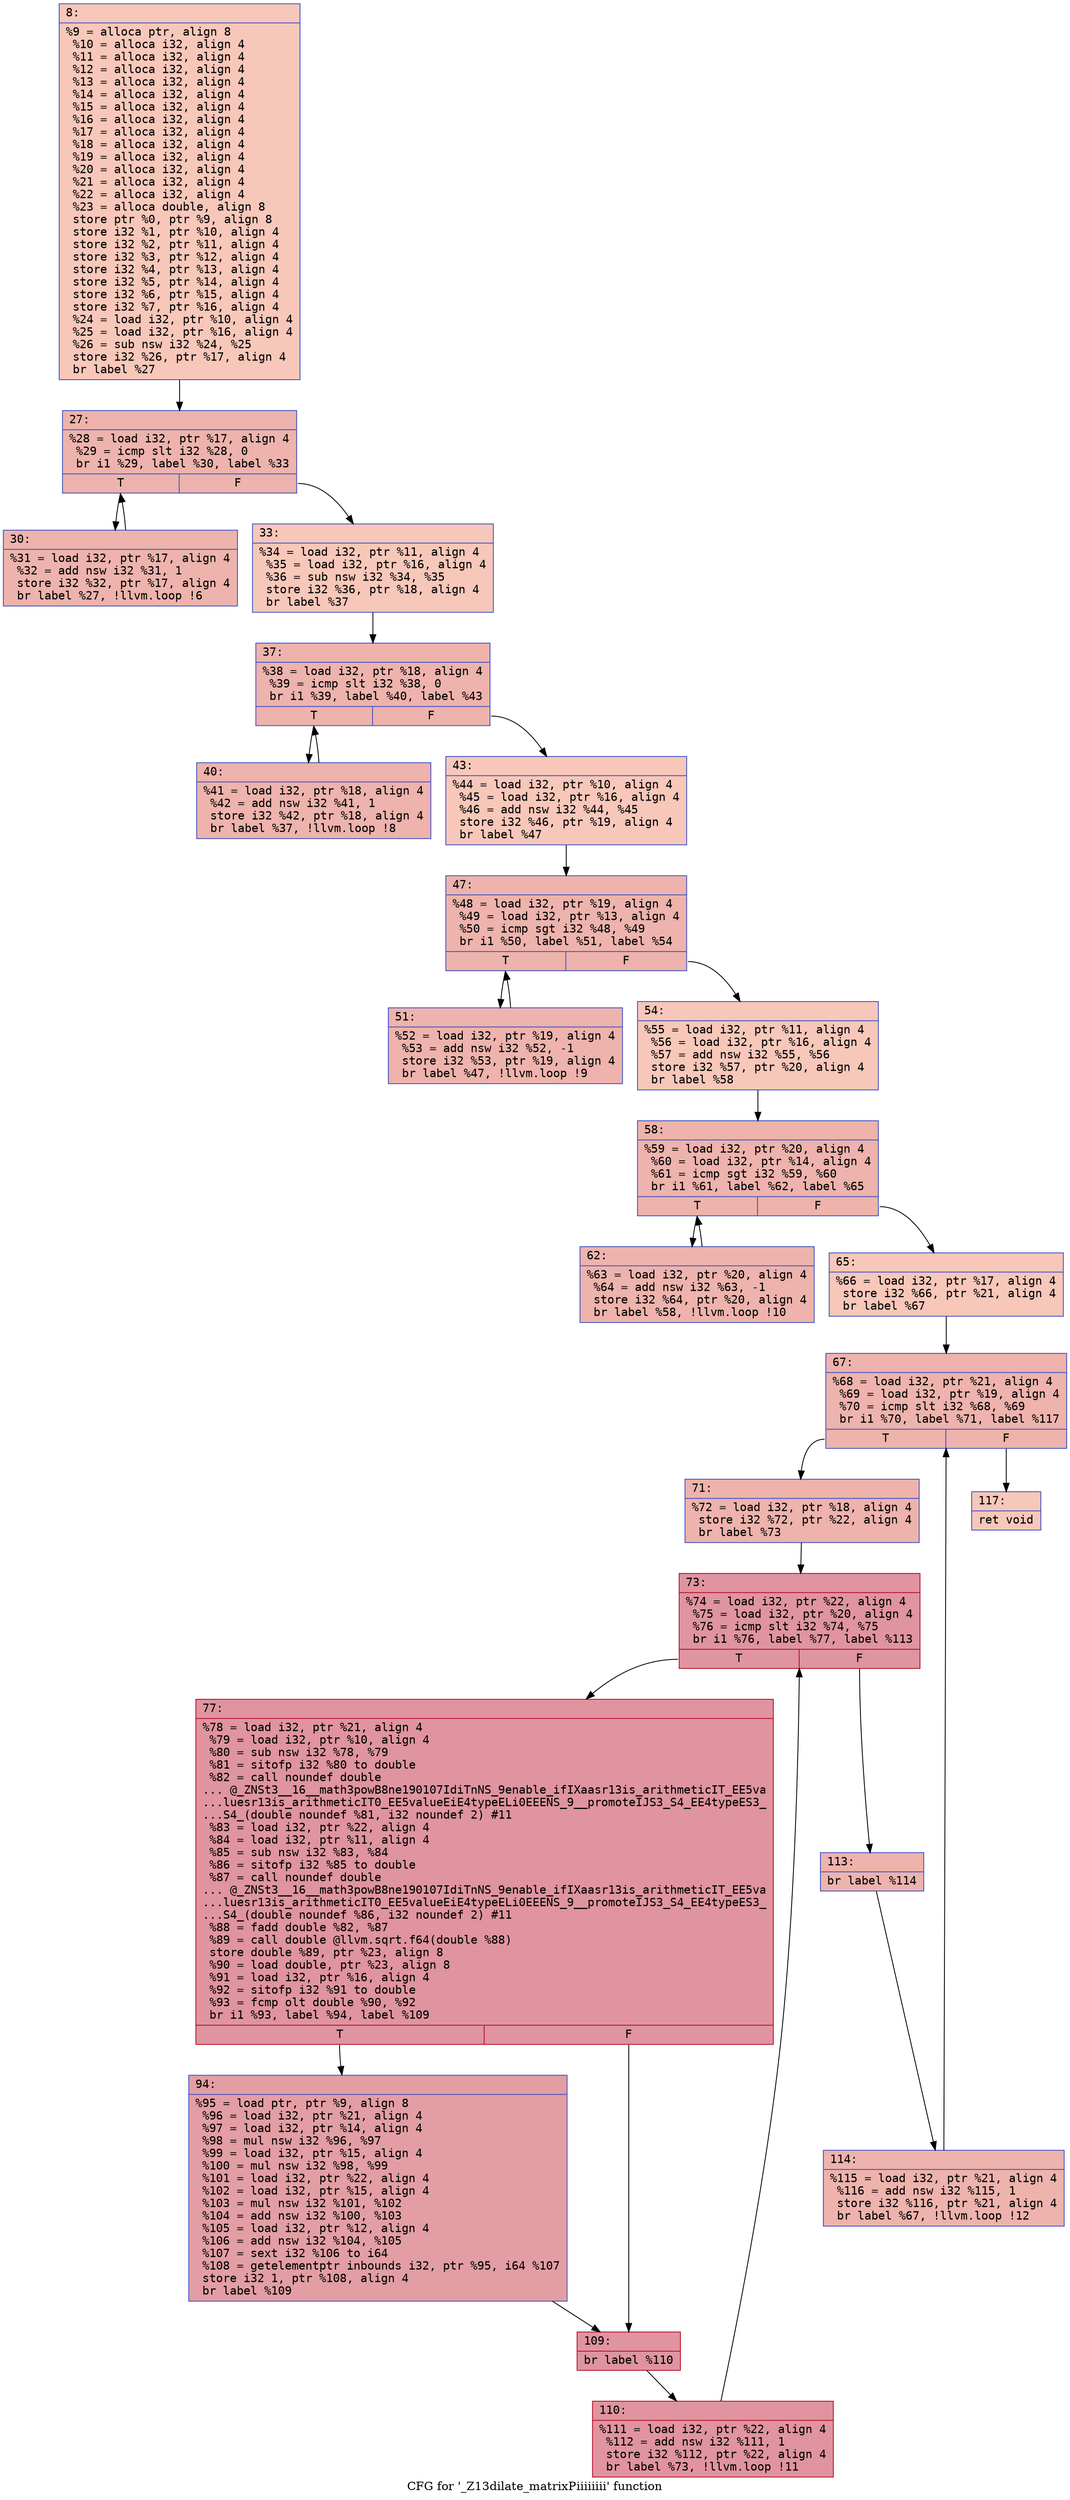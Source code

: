 digraph "CFG for '_Z13dilate_matrixPiiiiiiii' function" {
	label="CFG for '_Z13dilate_matrixPiiiiiiii' function";

	Node0x600003cff7a0 [shape=record,color="#3d50c3ff", style=filled, fillcolor="#ec7f6370" fontname="Courier",label="{8:\l|  %9 = alloca ptr, align 8\l  %10 = alloca i32, align 4\l  %11 = alloca i32, align 4\l  %12 = alloca i32, align 4\l  %13 = alloca i32, align 4\l  %14 = alloca i32, align 4\l  %15 = alloca i32, align 4\l  %16 = alloca i32, align 4\l  %17 = alloca i32, align 4\l  %18 = alloca i32, align 4\l  %19 = alloca i32, align 4\l  %20 = alloca i32, align 4\l  %21 = alloca i32, align 4\l  %22 = alloca i32, align 4\l  %23 = alloca double, align 8\l  store ptr %0, ptr %9, align 8\l  store i32 %1, ptr %10, align 4\l  store i32 %2, ptr %11, align 4\l  store i32 %3, ptr %12, align 4\l  store i32 %4, ptr %13, align 4\l  store i32 %5, ptr %14, align 4\l  store i32 %6, ptr %15, align 4\l  store i32 %7, ptr %16, align 4\l  %24 = load i32, ptr %10, align 4\l  %25 = load i32, ptr %16, align 4\l  %26 = sub nsw i32 %24, %25\l  store i32 %26, ptr %17, align 4\l  br label %27\l}"];
	Node0x600003cff7a0 -> Node0x600003cff7f0[tooltip="8 -> 27\nProbability 100.00%" ];
	Node0x600003cff7f0 [shape=record,color="#3d50c3ff", style=filled, fillcolor="#d6524470" fontname="Courier",label="{27:\l|  %28 = load i32, ptr %17, align 4\l  %29 = icmp slt i32 %28, 0\l  br i1 %29, label %30, label %33\l|{<s0>T|<s1>F}}"];
	Node0x600003cff7f0:s0 -> Node0x600003cff840[tooltip="27 -> 30\nProbability 96.88%" ];
	Node0x600003cff7f0:s1 -> Node0x600003cff890[tooltip="27 -> 33\nProbability 3.12%" ];
	Node0x600003cff840 [shape=record,color="#3d50c3ff", style=filled, fillcolor="#d6524470" fontname="Courier",label="{30:\l|  %31 = load i32, ptr %17, align 4\l  %32 = add nsw i32 %31, 1\l  store i32 %32, ptr %17, align 4\l  br label %27, !llvm.loop !6\l}"];
	Node0x600003cff840 -> Node0x600003cff7f0[tooltip="30 -> 27\nProbability 100.00%" ];
	Node0x600003cff890 [shape=record,color="#3d50c3ff", style=filled, fillcolor="#ec7f6370" fontname="Courier",label="{33:\l|  %34 = load i32, ptr %11, align 4\l  %35 = load i32, ptr %16, align 4\l  %36 = sub nsw i32 %34, %35\l  store i32 %36, ptr %18, align 4\l  br label %37\l}"];
	Node0x600003cff890 -> Node0x600003cff8e0[tooltip="33 -> 37\nProbability 100.00%" ];
	Node0x600003cff8e0 [shape=record,color="#3d50c3ff", style=filled, fillcolor="#d6524470" fontname="Courier",label="{37:\l|  %38 = load i32, ptr %18, align 4\l  %39 = icmp slt i32 %38, 0\l  br i1 %39, label %40, label %43\l|{<s0>T|<s1>F}}"];
	Node0x600003cff8e0:s0 -> Node0x600003cff930[tooltip="37 -> 40\nProbability 96.88%" ];
	Node0x600003cff8e0:s1 -> Node0x600003cff980[tooltip="37 -> 43\nProbability 3.12%" ];
	Node0x600003cff930 [shape=record,color="#3d50c3ff", style=filled, fillcolor="#d6524470" fontname="Courier",label="{40:\l|  %41 = load i32, ptr %18, align 4\l  %42 = add nsw i32 %41, 1\l  store i32 %42, ptr %18, align 4\l  br label %37, !llvm.loop !8\l}"];
	Node0x600003cff930 -> Node0x600003cff8e0[tooltip="40 -> 37\nProbability 100.00%" ];
	Node0x600003cff980 [shape=record,color="#3d50c3ff", style=filled, fillcolor="#ec7f6370" fontname="Courier",label="{43:\l|  %44 = load i32, ptr %10, align 4\l  %45 = load i32, ptr %16, align 4\l  %46 = add nsw i32 %44, %45\l  store i32 %46, ptr %19, align 4\l  br label %47\l}"];
	Node0x600003cff980 -> Node0x600003cff9d0[tooltip="43 -> 47\nProbability 100.00%" ];
	Node0x600003cff9d0 [shape=record,color="#3d50c3ff", style=filled, fillcolor="#d6524470" fontname="Courier",label="{47:\l|  %48 = load i32, ptr %19, align 4\l  %49 = load i32, ptr %13, align 4\l  %50 = icmp sgt i32 %48, %49\l  br i1 %50, label %51, label %54\l|{<s0>T|<s1>F}}"];
	Node0x600003cff9d0:s0 -> Node0x600003cffa20[tooltip="47 -> 51\nProbability 96.88%" ];
	Node0x600003cff9d0:s1 -> Node0x600003cffa70[tooltip="47 -> 54\nProbability 3.12%" ];
	Node0x600003cffa20 [shape=record,color="#3d50c3ff", style=filled, fillcolor="#d6524470" fontname="Courier",label="{51:\l|  %52 = load i32, ptr %19, align 4\l  %53 = add nsw i32 %52, -1\l  store i32 %53, ptr %19, align 4\l  br label %47, !llvm.loop !9\l}"];
	Node0x600003cffa20 -> Node0x600003cff9d0[tooltip="51 -> 47\nProbability 100.00%" ];
	Node0x600003cffa70 [shape=record,color="#3d50c3ff", style=filled, fillcolor="#ec7f6370" fontname="Courier",label="{54:\l|  %55 = load i32, ptr %11, align 4\l  %56 = load i32, ptr %16, align 4\l  %57 = add nsw i32 %55, %56\l  store i32 %57, ptr %20, align 4\l  br label %58\l}"];
	Node0x600003cffa70 -> Node0x600003cffac0[tooltip="54 -> 58\nProbability 100.00%" ];
	Node0x600003cffac0 [shape=record,color="#3d50c3ff", style=filled, fillcolor="#d6524470" fontname="Courier",label="{58:\l|  %59 = load i32, ptr %20, align 4\l  %60 = load i32, ptr %14, align 4\l  %61 = icmp sgt i32 %59, %60\l  br i1 %61, label %62, label %65\l|{<s0>T|<s1>F}}"];
	Node0x600003cffac0:s0 -> Node0x600003cffb10[tooltip="58 -> 62\nProbability 96.88%" ];
	Node0x600003cffac0:s1 -> Node0x600003cffb60[tooltip="58 -> 65\nProbability 3.12%" ];
	Node0x600003cffb10 [shape=record,color="#3d50c3ff", style=filled, fillcolor="#d6524470" fontname="Courier",label="{62:\l|  %63 = load i32, ptr %20, align 4\l  %64 = add nsw i32 %63, -1\l  store i32 %64, ptr %20, align 4\l  br label %58, !llvm.loop !10\l}"];
	Node0x600003cffb10 -> Node0x600003cffac0[tooltip="62 -> 58\nProbability 100.00%" ];
	Node0x600003cffb60 [shape=record,color="#3d50c3ff", style=filled, fillcolor="#ec7f6370" fontname="Courier",label="{65:\l|  %66 = load i32, ptr %17, align 4\l  store i32 %66, ptr %21, align 4\l  br label %67\l}"];
	Node0x600003cffb60 -> Node0x600003cffbb0[tooltip="65 -> 67\nProbability 100.00%" ];
	Node0x600003cffbb0 [shape=record,color="#3d50c3ff", style=filled, fillcolor="#d6524470" fontname="Courier",label="{67:\l|  %68 = load i32, ptr %21, align 4\l  %69 = load i32, ptr %19, align 4\l  %70 = icmp slt i32 %68, %69\l  br i1 %70, label %71, label %117\l|{<s0>T|<s1>F}}"];
	Node0x600003cffbb0:s0 -> Node0x600003cffc00[tooltip="67 -> 71\nProbability 96.88%" ];
	Node0x600003cffbb0:s1 -> Node0x600003cffe80[tooltip="67 -> 117\nProbability 3.12%" ];
	Node0x600003cffc00 [shape=record,color="#3d50c3ff", style=filled, fillcolor="#d6524470" fontname="Courier",label="{71:\l|  %72 = load i32, ptr %18, align 4\l  store i32 %72, ptr %22, align 4\l  br label %73\l}"];
	Node0x600003cffc00 -> Node0x600003cffc50[tooltip="71 -> 73\nProbability 100.00%" ];
	Node0x600003cffc50 [shape=record,color="#b70d28ff", style=filled, fillcolor="#b70d2870" fontname="Courier",label="{73:\l|  %74 = load i32, ptr %22, align 4\l  %75 = load i32, ptr %20, align 4\l  %76 = icmp slt i32 %74, %75\l  br i1 %76, label %77, label %113\l|{<s0>T|<s1>F}}"];
	Node0x600003cffc50:s0 -> Node0x600003cffca0[tooltip="73 -> 77\nProbability 96.88%" ];
	Node0x600003cffc50:s1 -> Node0x600003cffde0[tooltip="73 -> 113\nProbability 3.12%" ];
	Node0x600003cffca0 [shape=record,color="#b70d28ff", style=filled, fillcolor="#b70d2870" fontname="Courier",label="{77:\l|  %78 = load i32, ptr %21, align 4\l  %79 = load i32, ptr %10, align 4\l  %80 = sub nsw i32 %78, %79\l  %81 = sitofp i32 %80 to double\l  %82 = call noundef double\l... @_ZNSt3__16__math3powB8ne190107IdiTnNS_9enable_ifIXaasr13is_arithmeticIT_EE5va\l...luesr13is_arithmeticIT0_EE5valueEiE4typeELi0EEENS_9__promoteIJS3_S4_EE4typeES3_\l...S4_(double noundef %81, i32 noundef 2) #11\l  %83 = load i32, ptr %22, align 4\l  %84 = load i32, ptr %11, align 4\l  %85 = sub nsw i32 %83, %84\l  %86 = sitofp i32 %85 to double\l  %87 = call noundef double\l... @_ZNSt3__16__math3powB8ne190107IdiTnNS_9enable_ifIXaasr13is_arithmeticIT_EE5va\l...luesr13is_arithmeticIT0_EE5valueEiE4typeELi0EEENS_9__promoteIJS3_S4_EE4typeES3_\l...S4_(double noundef %86, i32 noundef 2) #11\l  %88 = fadd double %82, %87\l  %89 = call double @llvm.sqrt.f64(double %88)\l  store double %89, ptr %23, align 8\l  %90 = load double, ptr %23, align 8\l  %91 = load i32, ptr %16, align 4\l  %92 = sitofp i32 %91 to double\l  %93 = fcmp olt double %90, %92\l  br i1 %93, label %94, label %109\l|{<s0>T|<s1>F}}"];
	Node0x600003cffca0:s0 -> Node0x600003cffcf0[tooltip="77 -> 94\nProbability 50.00%" ];
	Node0x600003cffca0:s1 -> Node0x600003cffd40[tooltip="77 -> 109\nProbability 50.00%" ];
	Node0x600003cffcf0 [shape=record,color="#3d50c3ff", style=filled, fillcolor="#be242e70" fontname="Courier",label="{94:\l|  %95 = load ptr, ptr %9, align 8\l  %96 = load i32, ptr %21, align 4\l  %97 = load i32, ptr %14, align 4\l  %98 = mul nsw i32 %96, %97\l  %99 = load i32, ptr %15, align 4\l  %100 = mul nsw i32 %98, %99\l  %101 = load i32, ptr %22, align 4\l  %102 = load i32, ptr %15, align 4\l  %103 = mul nsw i32 %101, %102\l  %104 = add nsw i32 %100, %103\l  %105 = load i32, ptr %12, align 4\l  %106 = add nsw i32 %104, %105\l  %107 = sext i32 %106 to i64\l  %108 = getelementptr inbounds i32, ptr %95, i64 %107\l  store i32 1, ptr %108, align 4\l  br label %109\l}"];
	Node0x600003cffcf0 -> Node0x600003cffd40[tooltip="94 -> 109\nProbability 100.00%" ];
	Node0x600003cffd40 [shape=record,color="#b70d28ff", style=filled, fillcolor="#b70d2870" fontname="Courier",label="{109:\l|  br label %110\l}"];
	Node0x600003cffd40 -> Node0x600003cffd90[tooltip="109 -> 110\nProbability 100.00%" ];
	Node0x600003cffd90 [shape=record,color="#b70d28ff", style=filled, fillcolor="#b70d2870" fontname="Courier",label="{110:\l|  %111 = load i32, ptr %22, align 4\l  %112 = add nsw i32 %111, 1\l  store i32 %112, ptr %22, align 4\l  br label %73, !llvm.loop !11\l}"];
	Node0x600003cffd90 -> Node0x600003cffc50[tooltip="110 -> 73\nProbability 100.00%" ];
	Node0x600003cffde0 [shape=record,color="#3d50c3ff", style=filled, fillcolor="#d6524470" fontname="Courier",label="{113:\l|  br label %114\l}"];
	Node0x600003cffde0 -> Node0x600003cffe30[tooltip="113 -> 114\nProbability 100.00%" ];
	Node0x600003cffe30 [shape=record,color="#3d50c3ff", style=filled, fillcolor="#d6524470" fontname="Courier",label="{114:\l|  %115 = load i32, ptr %21, align 4\l  %116 = add nsw i32 %115, 1\l  store i32 %116, ptr %21, align 4\l  br label %67, !llvm.loop !12\l}"];
	Node0x600003cffe30 -> Node0x600003cffbb0[tooltip="114 -> 67\nProbability 100.00%" ];
	Node0x600003cffe80 [shape=record,color="#3d50c3ff", style=filled, fillcolor="#ec7f6370" fontname="Courier",label="{117:\l|  ret void\l}"];
}

